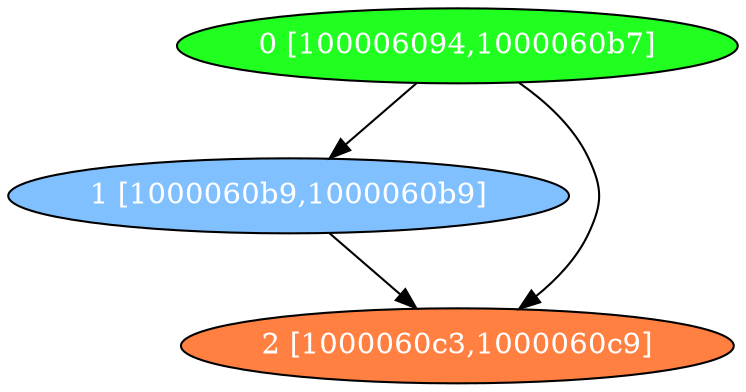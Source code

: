 diGraph tar{
	tar_0  [style=filled fillcolor="#20FF20" fontcolor="#ffffff" shape=oval label="0 [100006094,1000060b7]"]
	tar_1  [style=filled fillcolor="#80C0FF" fontcolor="#ffffff" shape=oval label="1 [1000060b9,1000060b9]"]
	tar_2  [style=filled fillcolor="#FF8040" fontcolor="#ffffff" shape=oval label="2 [1000060c3,1000060c9]"]

	tar_0 -> tar_1
	tar_0 -> tar_2
	tar_1 -> tar_2
}